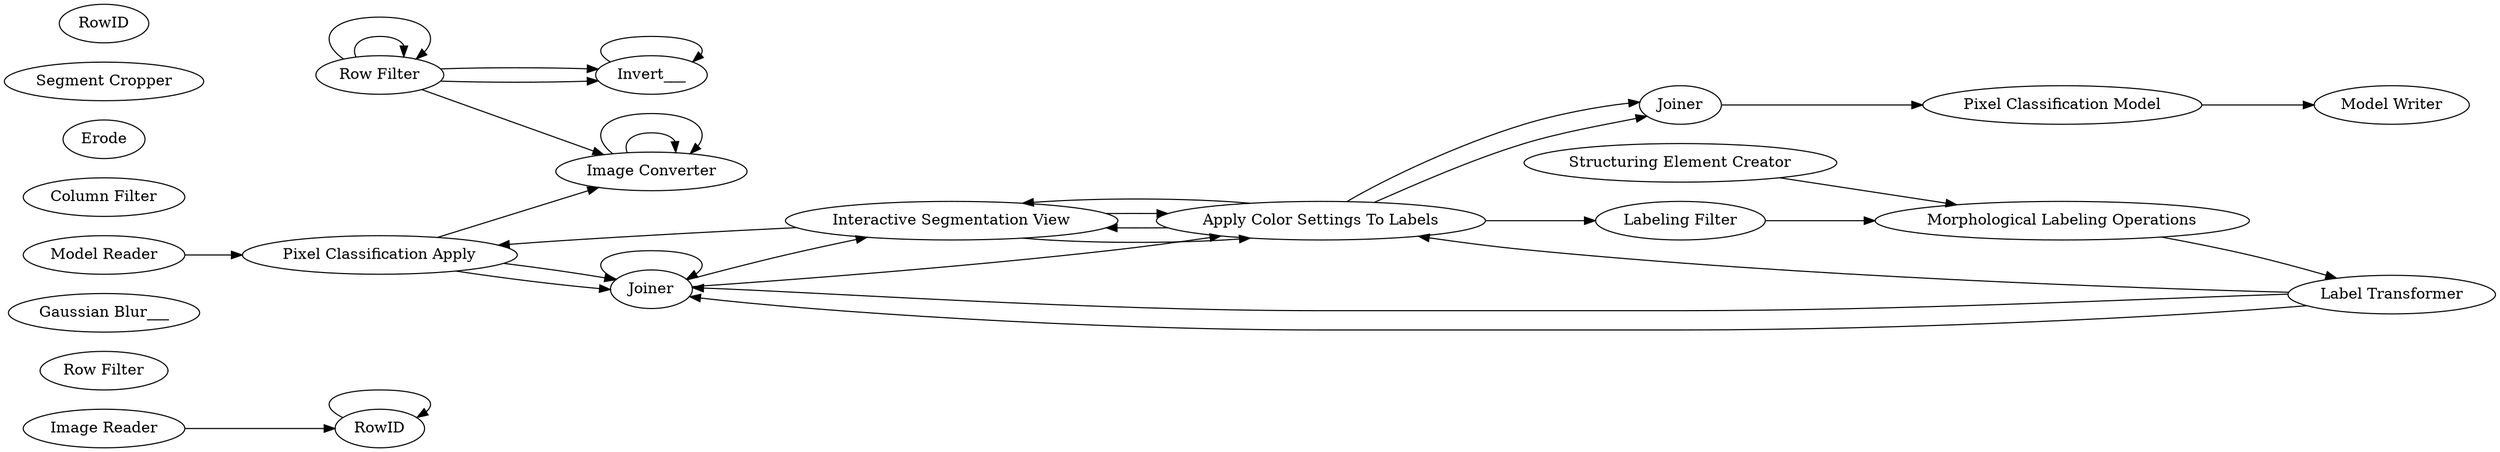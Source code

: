 digraph {
	1 [label="Image Reader"]
	2 [label=RowID]
	3 [label="Row Filter"]
	5 [label=Splitter]
	4 [label=Invert___]
	5 [label="Gaussian Blur___"]
	6 [label="Image Calculator___"]
	6 [label="Row Filter"]
	7 [label="Column Filter"]
	8 [label="Column Filter"]
	9 [label="Interactive Annotator"]
	10 [label="Fiji Trainable Segmentation Features 2D"]
	11 [label=RowID]
	12 [label=RowID]
	13 [label="Row Filter"]
	14 [label=RowID]
	15 [label=Joiner]
	16 [label="Pixel Classification Model"]
	17 [label="Pixel Classification Apply"]
	18 [label="Model Writer"]
	19 [label="Model Reader"]
	8 [label="Image Converter"]
	9 [label=Erode]
	13 [label="Connected Component Analysis"]
	20 [label="Labeling Filter"]
	21 [label="Morphological Labeling Operations"]
	22 [label="Structuring Element Creator"]
	23 [label="Label Transformer"]
	10 [label=Joiner]
	11 [label="Segment Cropper"]
	12 [label="Color Manager"]
	13 [label="Apply Color Settings To Labels"]
	12 [label="Interactive Segmentation View"]
	2 -> 2
	6 -> 4
	4 -> 4
	6 -> 6
	6 -> 8
	17 -> 10
	8 -> 8
	23 -> 10
	10 -> 12
	13 -> 15
	12 -> 13
	12 -> 17
	13 -> 15
	15 -> 16
	16 -> 18
	19 -> 17
	8 -> 8
	23 -> 13
	13 -> 20
	20 -> 21
	21 -> 23
	22 -> 21
	10 -> 10
	10 -> 13
	13 -> 12
	12 -> 13
	1 -> 2
	6 -> 4
	6 -> 6
	17 -> 10
	17 -> 8
	23 -> 10
	13 -> 12
	rankdir=LR
}
